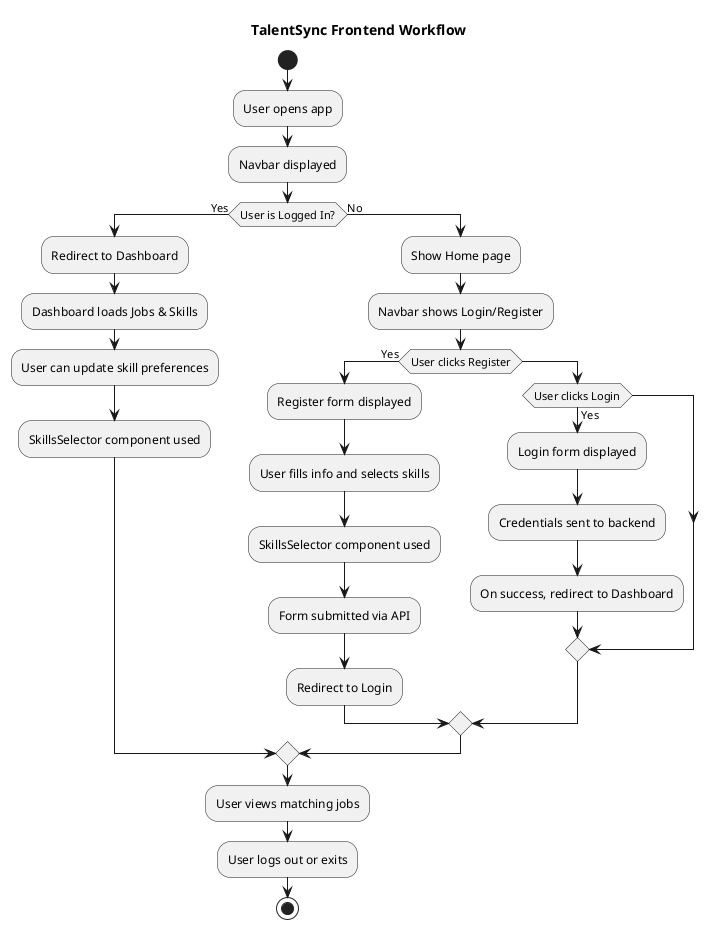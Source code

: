 @startuml
title TalentSync Frontend Workflow

start

:User opens app;
:Navbar displayed;

if (User is Logged In?) then (Yes)
  :Redirect to Dashboard;
  :Dashboard loads Jobs & Skills;
  :User can update skill preferences;
  :SkillsSelector component used;
else (No)
  :Show Home page;
  :Navbar shows Login/Register;
  
  if (User clicks Register) then (Yes)
    :Register form displayed;
    :User fills info and selects skills;
    :SkillsSelector component used;
    :Form submitted via API;
    :Redirect to Login;
  else
    if (User clicks Login) then (Yes)
      :Login form displayed;
      :Credentials sent to backend;
      :On success, redirect to Dashboard;
    endif
  endif
endif

:User views matching jobs;
:User logs out or exits;

stop
@enduml
